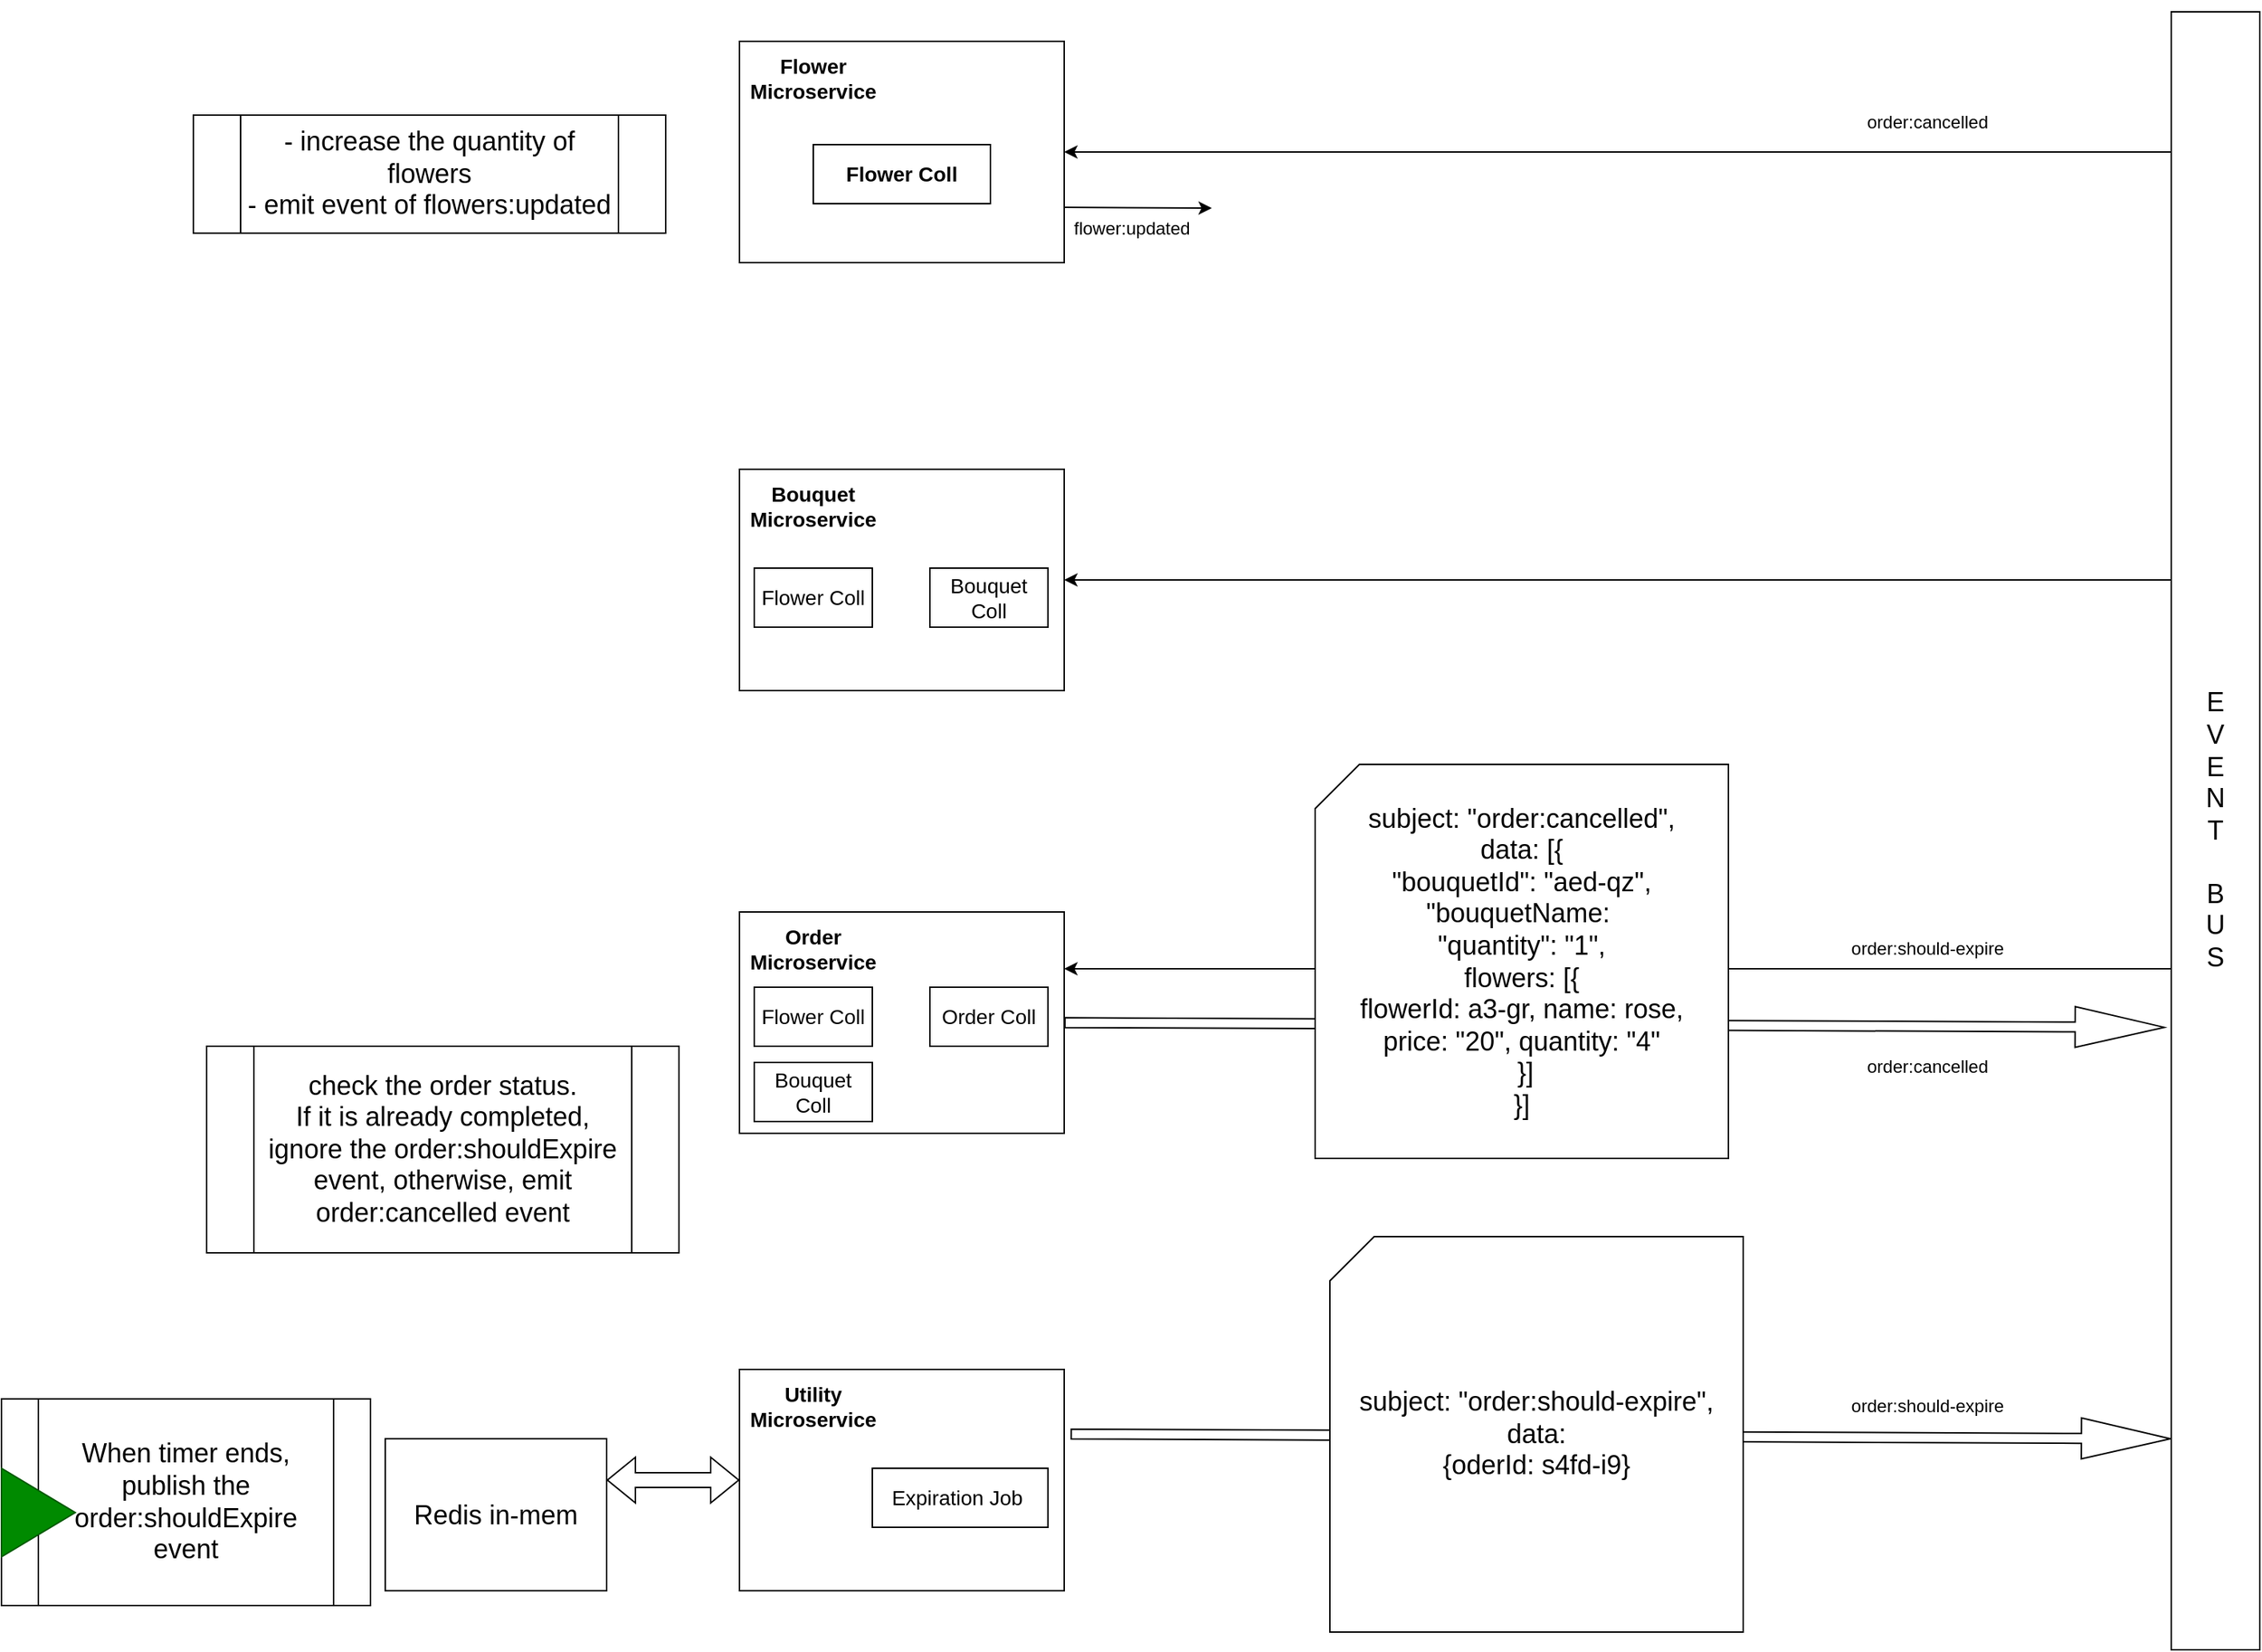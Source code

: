 <mxfile>
    <diagram id="z9EzCmLXQSxuZ-4Axso4" name="Page-1">
        <mxGraphModel dx="2566" dy="3112" grid="1" gridSize="10" guides="1" tooltips="1" connect="1" arrows="1" fold="1" page="1" pageScale="1" pageWidth="1654" pageHeight="1169" math="0" shadow="0">
            <root>
                <mxCell id="0"/>
                <mxCell id="1" parent="0"/>
                <mxCell id="AYDaQh2bBCq9vtEuZ4vr-1" value="" style="shape=flexArrow;endArrow=classic;html=1;rounded=0;fontSize=18;exitX=1;exitY=0.5;exitDx=0;exitDy=0;width=6.667;endSize=19.783;entryX=-0.071;entryY=0.62;entryDx=0;entryDy=0;entryPerimeter=0;" parent="1" edge="1">
                    <mxGeometry width="50" height="50" relative="1" as="geometry">
                        <mxPoint x="764.26" y="-176.2" as="sourcePoint"/>
                        <mxPoint x="1510.0" y="-173.0" as="targetPoint"/>
                    </mxGeometry>
                </mxCell>
                <mxCell id="CZBQ9HR7Dfr9N-4URWu_-2" value="" style="rounded=0;whiteSpace=wrap;html=1;align=center;" parent="1" vertex="1">
                    <mxGeometry x="540" y="-1120" width="220" height="150" as="geometry"/>
                </mxCell>
                <mxCell id="CZBQ9HR7Dfr9N-4URWu_-3" value="&lt;b&gt;&lt;font style=&quot;font-size: 14px;&quot;&gt;Flower Microservice&lt;/font&gt;&lt;/b&gt;" style="text;html=1;strokeColor=none;fillColor=none;align=center;verticalAlign=middle;whiteSpace=wrap;rounded=0;" parent="1" vertex="1">
                    <mxGeometry x="560" y="-1110" width="60" height="30" as="geometry"/>
                </mxCell>
                <mxCell id="CZBQ9HR7Dfr9N-4URWu_-4" value="&lt;b&gt;&lt;font style=&quot;font-size: 14px;&quot;&gt;Flower Coll&lt;/font&gt;&lt;/b&gt;" style="rounded=0;whiteSpace=wrap;html=1;" parent="1" vertex="1">
                    <mxGeometry x="590" y="-1050" width="120" height="40" as="geometry"/>
                </mxCell>
                <mxCell id="CZBQ9HR7Dfr9N-4URWu_-5" value="" style="rounded=0;whiteSpace=wrap;html=1;align=center;" parent="1" vertex="1">
                    <mxGeometry x="540" y="-830" width="220" height="150" as="geometry"/>
                </mxCell>
                <mxCell id="CZBQ9HR7Dfr9N-4URWu_-6" value="&lt;b&gt;&lt;font style=&quot;font-size: 14px;&quot;&gt;Bouquet Microservice&lt;/font&gt;&lt;/b&gt;" style="text;html=1;strokeColor=none;fillColor=none;align=center;verticalAlign=middle;whiteSpace=wrap;rounded=0;" parent="1" vertex="1">
                    <mxGeometry x="560" y="-820" width="60" height="30" as="geometry"/>
                </mxCell>
                <mxCell id="CZBQ9HR7Dfr9N-4URWu_-7" value="&lt;font style=&quot;font-size: 14px;&quot;&gt;Flower Coll&lt;/font&gt;" style="rounded=0;whiteSpace=wrap;html=1;" parent="1" vertex="1">
                    <mxGeometry x="550" y="-763" width="80" height="40" as="geometry"/>
                </mxCell>
                <mxCell id="CZBQ9HR7Dfr9N-4URWu_-8" value="&lt;font style=&quot;font-size: 14px;&quot;&gt;Bouquet Coll&lt;/font&gt;" style="rounded=0;whiteSpace=wrap;html=1;" parent="1" vertex="1">
                    <mxGeometry x="669" y="-763" width="80" height="40" as="geometry"/>
                </mxCell>
                <mxCell id="CZBQ9HR7Dfr9N-4URWu_-9" value="" style="rounded=0;whiteSpace=wrap;html=1;align=center;" parent="1" vertex="1">
                    <mxGeometry x="540" y="-530" width="220" height="150" as="geometry"/>
                </mxCell>
                <mxCell id="CZBQ9HR7Dfr9N-4URWu_-10" value="&lt;font style=&quot;font-size: 14px;&quot;&gt;&lt;b&gt;Order&lt;br&gt;Microservice&lt;/b&gt;&lt;/font&gt;" style="text;html=1;strokeColor=none;fillColor=none;align=center;verticalAlign=middle;whiteSpace=wrap;rounded=0;" parent="1" vertex="1">
                    <mxGeometry x="560" y="-520" width="60" height="30" as="geometry"/>
                </mxCell>
                <mxCell id="CZBQ9HR7Dfr9N-4URWu_-11" value="&lt;font style=&quot;font-size: 14px;&quot;&gt;Flower Coll&lt;/font&gt;" style="rounded=0;whiteSpace=wrap;html=1;" parent="1" vertex="1">
                    <mxGeometry x="550" y="-479" width="80" height="40" as="geometry"/>
                </mxCell>
                <mxCell id="CZBQ9HR7Dfr9N-4URWu_-12" value="&lt;font style=&quot;font-size: 14px;&quot;&gt;Order Coll&lt;/font&gt;" style="rounded=0;whiteSpace=wrap;html=1;" parent="1" vertex="1">
                    <mxGeometry x="669" y="-479" width="80" height="40" as="geometry"/>
                </mxCell>
                <mxCell id="CZBQ9HR7Dfr9N-4URWu_-13" value="" style="rounded=0;whiteSpace=wrap;html=1;align=center;" parent="1" vertex="1">
                    <mxGeometry x="540" y="-220" width="220" height="150" as="geometry"/>
                </mxCell>
                <mxCell id="CZBQ9HR7Dfr9N-4URWu_-14" value="&lt;b&gt;&lt;font style=&quot;font-size: 14px;&quot;&gt;Utility&lt;br&gt;Microservice&lt;/font&gt;&lt;/b&gt;" style="text;html=1;strokeColor=none;fillColor=none;align=center;verticalAlign=middle;whiteSpace=wrap;rounded=0;" parent="1" vertex="1">
                    <mxGeometry x="560" y="-210" width="60" height="30" as="geometry"/>
                </mxCell>
                <mxCell id="CZBQ9HR7Dfr9N-4URWu_-16" value="&lt;font style=&quot;font-size: 14px;&quot;&gt;Expiration Job&amp;nbsp;&lt;/font&gt;" style="rounded=0;whiteSpace=wrap;html=1;" parent="1" vertex="1">
                    <mxGeometry x="630" y="-153" width="119" height="40" as="geometry"/>
                </mxCell>
                <mxCell id="4OIm-i9QRTI9_fVuEgan-6" style="edgeStyle=orthogonalEdgeStyle;rounded=0;orthogonalLoop=1;jettySize=auto;html=1;exitX=0.5;exitY=0;exitDx=0;exitDy=0;entryX=1;entryY=0.5;entryDx=0;entryDy=0;fontSize=18;" parent="1" source="CZBQ9HR7Dfr9N-4URWu_-17" target="CZBQ9HR7Dfr9N-4URWu_-2" edge="1">
                    <mxGeometry relative="1" as="geometry">
                        <Array as="points">
                            <mxPoint x="1540" y="-1045"/>
                        </Array>
                    </mxGeometry>
                </mxCell>
                <mxCell id="H7EtUFNiWXgghIsVZ1SN-2" style="edgeStyle=orthogonalEdgeStyle;rounded=0;orthogonalLoop=1;jettySize=auto;html=1;entryX=1;entryY=0.5;entryDx=0;entryDy=0;fontSize=18;" parent="1" source="CZBQ9HR7Dfr9N-4URWu_-17" target="CZBQ9HR7Dfr9N-4URWu_-5" edge="1">
                    <mxGeometry relative="1" as="geometry">
                        <Array as="points">
                            <mxPoint x="1340" y="-755"/>
                            <mxPoint x="1340" y="-755"/>
                        </Array>
                    </mxGeometry>
                </mxCell>
                <mxCell id="AYDaQh2bBCq9vtEuZ4vr-2" style="edgeStyle=orthogonalEdgeStyle;rounded=0;orthogonalLoop=1;jettySize=auto;html=1;entryX=1;entryY=0.25;entryDx=0;entryDy=0;fontSize=18;" parent="1" edge="1">
                    <mxGeometry relative="1" as="geometry">
                        <mxPoint x="1510" y="-499" as="sourcePoint"/>
                        <mxPoint x="760" y="-491.5" as="targetPoint"/>
                        <Array as="points">
                            <mxPoint x="1510" y="-491"/>
                        </Array>
                    </mxGeometry>
                </mxCell>
                <mxCell id="CZBQ9HR7Dfr9N-4URWu_-17" value="&lt;font style=&quot;font-size: 18px;&quot;&gt;E&lt;br&gt;V&lt;br&gt;E&lt;br&gt;N&lt;br&gt;T&lt;br&gt;&lt;br&gt;B&lt;br&gt;U&lt;br&gt;S&lt;/font&gt;" style="rounded=0;whiteSpace=wrap;html=1;" parent="1" vertex="1">
                    <mxGeometry x="1510" y="-1140" width="60" height="1110" as="geometry"/>
                </mxCell>
                <mxCell id="CZBQ9HR7Dfr9N-4URWu_-25" value="check the order status.&lt;br&gt;If it is already completed, ignore the order:shouldExpire event, otherwise, emit order:cancelled event" style="shape=process;whiteSpace=wrap;html=1;backgroundOutline=1;fontSize=18;" parent="1" vertex="1">
                    <mxGeometry x="179" y="-439" width="320" height="140" as="geometry"/>
                </mxCell>
                <mxCell id="CZBQ9HR7Dfr9N-4URWu_-28" value="" style="shape=flexArrow;endArrow=classic;html=1;rounded=0;fontSize=18;exitX=1;exitY=0.5;exitDx=0;exitDy=0;width=6.667;endSize=19.783;entryX=-0.071;entryY=0.62;entryDx=0;entryDy=0;entryPerimeter=0;" parent="1" source="CZBQ9HR7Dfr9N-4URWu_-9" target="CZBQ9HR7Dfr9N-4URWu_-17" edge="1">
                    <mxGeometry width="50" height="50" relative="1" as="geometry">
                        <mxPoint x="1040" y="-800" as="sourcePoint"/>
                        <mxPoint x="1500" y="-780" as="targetPoint"/>
                    </mxGeometry>
                </mxCell>
                <mxCell id="CZBQ9HR7Dfr9N-4URWu_-27" value="subject: &quot;order:cancelled&quot;,&lt;br&gt;data: [{&lt;br&gt;&quot;bouquetId&quot;: &quot;aed-qz&quot;,&lt;br&gt;&quot;bouquetName:&amp;nbsp;&lt;br&gt;&quot;quantity&quot;: &quot;1&quot;,&lt;br&gt;flowers: [{&lt;br&gt;flowerId: a3-gr, name: rose,&lt;br&gt;price: &quot;20&quot;, quantity: &quot;4&quot;&lt;br&gt;&amp;nbsp;}]&lt;br&gt;}]" style="shape=card;whiteSpace=wrap;html=1;fontSize=18;" parent="1" vertex="1">
                    <mxGeometry x="930" y="-630" width="280" height="267" as="geometry"/>
                </mxCell>
                <mxCell id="CZBQ9HR7Dfr9N-4URWu_-37" value="- increase the quantity of flowers&lt;br&gt;- emit event of flowers:updated" style="shape=process;whiteSpace=wrap;html=1;backgroundOutline=1;fontSize=18;" parent="1" vertex="1">
                    <mxGeometry x="170" y="-1070" width="320" height="80" as="geometry"/>
                </mxCell>
                <mxCell id="CZBQ9HR7Dfr9N-4URWu_-38" value="Redis in-mem" style="rounded=0;whiteSpace=wrap;html=1;fontSize=18;" parent="1" vertex="1">
                    <mxGeometry x="300" y="-173" width="150" height="103" as="geometry"/>
                </mxCell>
                <mxCell id="CZBQ9HR7Dfr9N-4URWu_-41" value="" style="shape=flexArrow;endArrow=classic;startArrow=classic;html=1;rounded=0;fontSize=18;entryX=0;entryY=0.5;entryDx=0;entryDy=0;" parent="1" target="CZBQ9HR7Dfr9N-4URWu_-13" edge="1">
                    <mxGeometry width="100" height="100" relative="1" as="geometry">
                        <mxPoint x="450" y="-145" as="sourcePoint"/>
                        <mxPoint x="840" y="-380" as="targetPoint"/>
                    </mxGeometry>
                </mxCell>
                <mxCell id="4OIm-i9QRTI9_fVuEgan-4" value="&lt;font style=&quot;font-size: 14px;&quot;&gt;Bouquet Coll&lt;/font&gt;" style="rounded=0;whiteSpace=wrap;html=1;" parent="1" vertex="1">
                    <mxGeometry x="550" y="-428" width="80" height="40" as="geometry"/>
                </mxCell>
                <mxCell id="H7EtUFNiWXgghIsVZ1SN-3" value="When timer ends, publish the order:shouldExpire event" style="shape=process;whiteSpace=wrap;html=1;backgroundOutline=1;fontSize=18;" parent="1" vertex="1">
                    <mxGeometry x="40" y="-200" width="250" height="140" as="geometry"/>
                </mxCell>
                <mxCell id="AYDaQh2bBCq9vtEuZ4vr-3" value="subject: &quot;order:should-expire&quot;,&lt;br&gt;data: &lt;br&gt;{oderId: s4fd-i9}" style="shape=card;whiteSpace=wrap;html=1;fontSize=18;" parent="1" vertex="1">
                    <mxGeometry x="940" y="-310" width="280" height="268" as="geometry"/>
                </mxCell>
                <mxCell id="2" value="order:should-expire" style="text;html=1;strokeColor=none;fillColor=none;align=center;verticalAlign=middle;whiteSpace=wrap;rounded=0;" vertex="1" parent="1">
                    <mxGeometry x="1280" y="-210" width="130" height="30" as="geometry"/>
                </mxCell>
                <mxCell id="3" value="order:should-expire" style="text;html=1;strokeColor=none;fillColor=none;align=center;verticalAlign=middle;whiteSpace=wrap;rounded=0;" vertex="1" parent="1">
                    <mxGeometry x="1280" y="-520" width="130" height="30" as="geometry"/>
                </mxCell>
                <mxCell id="4" value="order:cancelled" style="text;html=1;strokeColor=none;fillColor=none;align=center;verticalAlign=middle;whiteSpace=wrap;rounded=0;" vertex="1" parent="1">
                    <mxGeometry x="1280" y="-440" width="130" height="30" as="geometry"/>
                </mxCell>
                <mxCell id="5" value="order:cancelled" style="text;html=1;strokeColor=none;fillColor=none;align=center;verticalAlign=middle;whiteSpace=wrap;rounded=0;" vertex="1" parent="1">
                    <mxGeometry x="1280" y="-1080" width="130" height="30" as="geometry"/>
                </mxCell>
                <mxCell id="7" value="" style="shape=singleArrow;whiteSpace=wrap;html=1;arrowWidth=0.136;arrowSize=1;fillColor=#008a00;fontColor=#ffffff;strokeColor=#005700;" vertex="1" parent="1">
                    <mxGeometry x="40" y="-153" width="50" height="60" as="geometry"/>
                </mxCell>
                <mxCell id="8" value="" style="endArrow=classic;html=1;exitX=1;exitY=0.75;exitDx=0;exitDy=0;" edge="1" parent="1" source="CZBQ9HR7Dfr9N-4URWu_-2">
                    <mxGeometry width="50" height="50" relative="1" as="geometry">
                        <mxPoint x="660" y="-520" as="sourcePoint"/>
                        <mxPoint x="860" y="-1007" as="targetPoint"/>
                    </mxGeometry>
                </mxCell>
                <mxCell id="9" value="flower:updated" style="text;html=1;strokeColor=none;fillColor=none;align=center;verticalAlign=middle;whiteSpace=wrap;rounded=0;" vertex="1" parent="1">
                    <mxGeometry x="741" y="-1008" width="130" height="30" as="geometry"/>
                </mxCell>
            </root>
        </mxGraphModel>
    </diagram>
</mxfile>